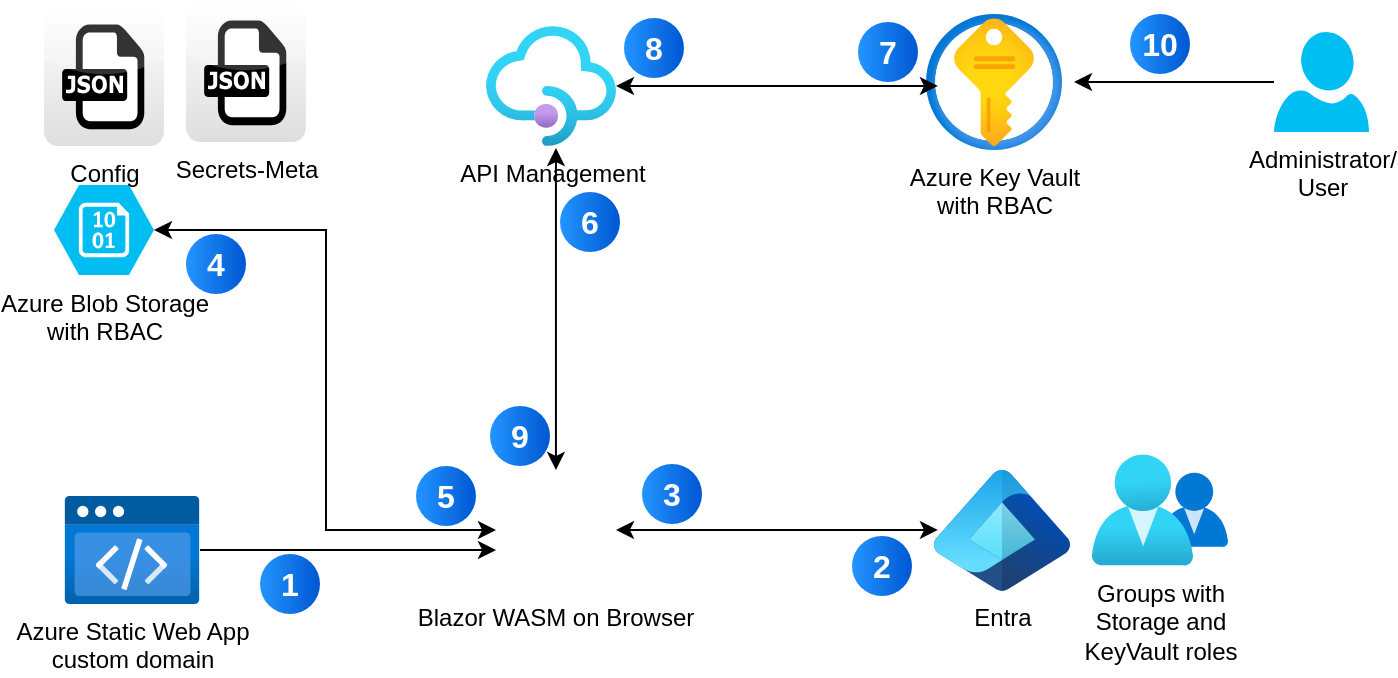 <mxfile version="24.7.17">
  <diagram name="Page-1" id="8FYAutA6dvifkf_SVjFv">
    <mxGraphModel dx="1434" dy="836" grid="1" gridSize="10" guides="1" tooltips="1" connect="1" arrows="1" fold="1" page="1" pageScale="1" pageWidth="850" pageHeight="1100" math="0" shadow="0">
      <root>
        <mxCell id="0" />
        <mxCell id="1" parent="0" />
        <mxCell id="Fu-2oEhzAXXxGS_MoggT-2" value="Azure Static Web App&lt;br&gt;custom domain" style="image;aspect=fixed;html=1;points=[];align=center;fontSize=12;image=img/lib/azure2/preview/Static_Apps.svg;" vertex="1" parent="1">
          <mxGeometry x="95" y="463" width="68" height="54" as="geometry" />
        </mxCell>
        <mxCell id="Fu-2oEhzAXXxGS_MoggT-3" value="Blazor WASM on Browser" style="shape=image;verticalLabelPosition=bottom;labelBackgroundColor=default;verticalAlign=top;aspect=fixed;imageAspect=0;image=https://www.htmlelements.com/blazor/images/blazor-logo.png;" vertex="1" parent="1">
          <mxGeometry x="311" y="450" width="60" height="60" as="geometry" />
        </mxCell>
        <mxCell id="Fu-2oEhzAXXxGS_MoggT-5" style="edgeStyle=orthogonalEdgeStyle;rounded=0;orthogonalLoop=1;jettySize=auto;html=1;entryX=-0.083;entryY=0.617;entryDx=0;entryDy=0;entryPerimeter=0;" edge="1" parent="1" source="Fu-2oEhzAXXxGS_MoggT-2">
          <mxGeometry relative="1" as="geometry">
            <mxPoint x="311.02" y="490.02" as="targetPoint" />
          </mxGeometry>
        </mxCell>
        <mxCell id="Fu-2oEhzAXXxGS_MoggT-6" value="Azure Blob Storage&lt;br&gt;with RBAC" style="verticalLabelPosition=bottom;html=1;verticalAlign=top;align=center;strokeColor=none;fillColor=#00BEF2;shape=mxgraph.azure.storage_blob;" vertex="1" parent="1">
          <mxGeometry x="90" y="307.5" width="50" height="45" as="geometry" />
        </mxCell>
        <mxCell id="Fu-2oEhzAXXxGS_MoggT-7" value="Entra" style="image;aspect=fixed;html=1;points=[];align=center;fontSize=12;image=img/lib/azure2/other/Entra_Identity.svg;" vertex="1" parent="1">
          <mxGeometry x="530" y="450" width="68" height="60.44" as="geometry" />
        </mxCell>
        <mxCell id="Fu-2oEhzAXXxGS_MoggT-8" style="edgeStyle=orthogonalEdgeStyle;rounded=0;orthogonalLoop=1;jettySize=auto;html=1;entryX=0.029;entryY=0.496;entryDx=0;entryDy=0;entryPerimeter=0;startArrow=classic;startFill=1;" edge="1" parent="1" source="Fu-2oEhzAXXxGS_MoggT-3" target="Fu-2oEhzAXXxGS_MoggT-7">
          <mxGeometry relative="1" as="geometry" />
        </mxCell>
        <mxCell id="Fu-2oEhzAXXxGS_MoggT-9" value="Azure Key Vault&lt;br&gt;with RBAC" style="image;aspect=fixed;html=1;points=[];align=center;fontSize=12;image=img/lib/azure2/security/Key_Vaults.svg;" vertex="1" parent="1">
          <mxGeometry x="526" y="222" width="68" height="68" as="geometry" />
        </mxCell>
        <mxCell id="Fu-2oEhzAXXxGS_MoggT-10" value="API Management" style="image;aspect=fixed;html=1;points=[];align=center;fontSize=12;image=img/lib/azure2/app_services/API_Management_Services.svg;" vertex="1" parent="1">
          <mxGeometry x="306" y="228" width="65" height="60" as="geometry" />
        </mxCell>
        <mxCell id="Fu-2oEhzAXXxGS_MoggT-11" style="edgeStyle=orthogonalEdgeStyle;rounded=0;orthogonalLoop=1;jettySize=auto;html=1;entryX=0.538;entryY=1.017;entryDx=0;entryDy=0;entryPerimeter=0;startArrow=classic;startFill=1;" edge="1" parent="1" source="Fu-2oEhzAXXxGS_MoggT-3" target="Fu-2oEhzAXXxGS_MoggT-10">
          <mxGeometry relative="1" as="geometry" />
        </mxCell>
        <mxCell id="Fu-2oEhzAXXxGS_MoggT-12" style="edgeStyle=orthogonalEdgeStyle;rounded=0;orthogonalLoop=1;jettySize=auto;html=1;entryX=0.088;entryY=0.529;entryDx=0;entryDy=0;entryPerimeter=0;startArrow=classic;startFill=1;" edge="1" parent="1" source="Fu-2oEhzAXXxGS_MoggT-10" target="Fu-2oEhzAXXxGS_MoggT-9">
          <mxGeometry relative="1" as="geometry" />
        </mxCell>
        <mxCell id="Fu-2oEhzAXXxGS_MoggT-16" value="Config" style="dashed=0;outlineConnect=0;html=1;align=center;labelPosition=center;verticalLabelPosition=bottom;verticalAlign=top;shape=mxgraph.webicons.json;gradientColor=#DFDEDE" vertex="1" parent="1">
          <mxGeometry x="85" y="218" width="60" height="70" as="geometry" />
        </mxCell>
        <mxCell id="Fu-2oEhzAXXxGS_MoggT-17" value="Secrets-Meta" style="dashed=0;outlineConnect=0;html=1;align=center;labelPosition=center;verticalLabelPosition=bottom;verticalAlign=top;shape=mxgraph.webicons.json;gradientColor=#DFDEDE" vertex="1" parent="1">
          <mxGeometry x="156" y="216" width="60" height="70" as="geometry" />
        </mxCell>
        <mxCell id="Fu-2oEhzAXXxGS_MoggT-19" style="edgeStyle=orthogonalEdgeStyle;rounded=0;orthogonalLoop=1;jettySize=auto;html=1;entryX=1;entryY=0.5;entryDx=0;entryDy=0;entryPerimeter=0;startArrow=classic;startFill=1;" edge="1" parent="1" source="Fu-2oEhzAXXxGS_MoggT-3" target="Fu-2oEhzAXXxGS_MoggT-6">
          <mxGeometry relative="1" as="geometry">
            <Array as="points">
              <mxPoint x="226" y="480" />
              <mxPoint x="226" y="330" />
            </Array>
          </mxGeometry>
        </mxCell>
        <mxCell id="Fu-2oEhzAXXxGS_MoggT-20" value="1" style="ellipse;whiteSpace=wrap;html=1;aspect=fixed;rotation=0;gradientColor=#0057D2;strokeColor=none;gradientDirection=east;fillColor=#2395FF;rounded=0;pointerEvents=0;fontFamily=Helvetica;fontSize=16;fontColor=#FFFFFF;spacingTop=4;spacingBottom=4;spacingLeft=4;spacingRight=4;points=[];fontStyle=1" vertex="1" parent="1">
          <mxGeometry x="193" y="492" width="30" height="30" as="geometry" />
        </mxCell>
        <mxCell id="Fu-2oEhzAXXxGS_MoggT-22" value="2" style="ellipse;whiteSpace=wrap;html=1;aspect=fixed;rotation=0;gradientColor=#0057D2;strokeColor=none;gradientDirection=east;fillColor=#2395FF;rounded=0;pointerEvents=0;fontFamily=Helvetica;fontSize=16;fontColor=#FFFFFF;spacingTop=4;spacingBottom=4;spacingLeft=4;spacingRight=4;points=[];fontStyle=1" vertex="1" parent="1">
          <mxGeometry x="489" y="483" width="30" height="30" as="geometry" />
        </mxCell>
        <mxCell id="Fu-2oEhzAXXxGS_MoggT-23" value="3" style="ellipse;whiteSpace=wrap;html=1;aspect=fixed;rotation=0;gradientColor=#0057D2;strokeColor=none;gradientDirection=east;fillColor=#2395FF;rounded=0;pointerEvents=0;fontFamily=Helvetica;fontSize=16;fontColor=#FFFFFF;spacingTop=4;spacingBottom=4;spacingLeft=4;spacingRight=4;points=[];fontStyle=1" vertex="1" parent="1">
          <mxGeometry x="384" y="447" width="30" height="30" as="geometry" />
        </mxCell>
        <mxCell id="Fu-2oEhzAXXxGS_MoggT-24" value="4" style="ellipse;whiteSpace=wrap;html=1;aspect=fixed;rotation=0;gradientColor=#0057D2;strokeColor=none;gradientDirection=east;fillColor=#2395FF;rounded=0;pointerEvents=0;fontFamily=Helvetica;fontSize=16;fontColor=#FFFFFF;spacingTop=4;spacingBottom=4;spacingLeft=4;spacingRight=4;points=[];fontStyle=1" vertex="1" parent="1">
          <mxGeometry x="156" y="332" width="30" height="30" as="geometry" />
        </mxCell>
        <mxCell id="Fu-2oEhzAXXxGS_MoggT-25" value="5" style="ellipse;whiteSpace=wrap;html=1;aspect=fixed;rotation=0;gradientColor=#0057D2;strokeColor=none;gradientDirection=east;fillColor=#2395FF;rounded=0;pointerEvents=0;fontFamily=Helvetica;fontSize=16;fontColor=#FFFFFF;spacingTop=4;spacingBottom=4;spacingLeft=4;spacingRight=4;points=[];fontStyle=1" vertex="1" parent="1">
          <mxGeometry x="271" y="448" width="30" height="30" as="geometry" />
        </mxCell>
        <mxCell id="Fu-2oEhzAXXxGS_MoggT-26" value="6" style="ellipse;whiteSpace=wrap;html=1;aspect=fixed;rotation=0;gradientColor=#0057D2;strokeColor=none;gradientDirection=east;fillColor=#2395FF;rounded=0;pointerEvents=0;fontFamily=Helvetica;fontSize=16;fontColor=#FFFFFF;spacingTop=4;spacingBottom=4;spacingLeft=4;spacingRight=4;points=[];fontStyle=1" vertex="1" parent="1">
          <mxGeometry x="343" y="311" width="30" height="30" as="geometry" />
        </mxCell>
        <mxCell id="Fu-2oEhzAXXxGS_MoggT-27" value="7" style="ellipse;whiteSpace=wrap;html=1;aspect=fixed;rotation=0;gradientColor=#0057D2;strokeColor=none;gradientDirection=east;fillColor=#2395FF;rounded=0;pointerEvents=0;fontFamily=Helvetica;fontSize=16;fontColor=#FFFFFF;spacingTop=4;spacingBottom=4;spacingLeft=4;spacingRight=4;points=[];fontStyle=1" vertex="1" parent="1">
          <mxGeometry x="492" y="226" width="30" height="30" as="geometry" />
        </mxCell>
        <mxCell id="Fu-2oEhzAXXxGS_MoggT-28" value="8" style="ellipse;whiteSpace=wrap;html=1;aspect=fixed;rotation=0;gradientColor=#0057D2;strokeColor=none;gradientDirection=east;fillColor=#2395FF;rounded=0;pointerEvents=0;fontFamily=Helvetica;fontSize=16;fontColor=#FFFFFF;spacingTop=4;spacingBottom=4;spacingLeft=4;spacingRight=4;points=[];fontStyle=1" vertex="1" parent="1">
          <mxGeometry x="375" y="224" width="30" height="30" as="geometry" />
        </mxCell>
        <mxCell id="Fu-2oEhzAXXxGS_MoggT-29" value="9" style="ellipse;whiteSpace=wrap;html=1;aspect=fixed;rotation=0;gradientColor=#0057D2;strokeColor=none;gradientDirection=east;fillColor=#2395FF;rounded=0;pointerEvents=0;fontFamily=Helvetica;fontSize=16;fontColor=#FFFFFF;spacingTop=4;spacingBottom=4;spacingLeft=4;spacingRight=4;points=[];fontStyle=1" vertex="1" parent="1">
          <mxGeometry x="308" y="418" width="30" height="30" as="geometry" />
        </mxCell>
        <mxCell id="Fu-2oEhzAXXxGS_MoggT-30" value="Groups with &lt;br&gt;Storage and &lt;br&gt;KeyVault roles" style="image;aspect=fixed;html=1;points=[];align=center;fontSize=12;image=img/lib/azure2/identity/Groups.svg;" vertex="1" parent="1">
          <mxGeometry x="609" y="442" width="68" height="56.0" as="geometry" />
        </mxCell>
        <mxCell id="Fu-2oEhzAXXxGS_MoggT-33" style="edgeStyle=orthogonalEdgeStyle;rounded=0;orthogonalLoop=1;jettySize=auto;html=1;" edge="1" parent="1" source="Fu-2oEhzAXXxGS_MoggT-32">
          <mxGeometry relative="1" as="geometry">
            <mxPoint x="600" y="256" as="targetPoint" />
          </mxGeometry>
        </mxCell>
        <mxCell id="Fu-2oEhzAXXxGS_MoggT-32" value="Administrator/&lt;br&gt;User" style="verticalLabelPosition=bottom;html=1;verticalAlign=top;align=center;strokeColor=none;fillColor=#00BEF2;shape=mxgraph.azure.user;" vertex="1" parent="1">
          <mxGeometry x="700" y="231" width="47.5" height="50" as="geometry" />
        </mxCell>
        <mxCell id="Fu-2oEhzAXXxGS_MoggT-36" value="10" style="ellipse;whiteSpace=wrap;html=1;aspect=fixed;rotation=0;gradientColor=#0057D2;strokeColor=none;gradientDirection=east;fillColor=#2395FF;rounded=0;pointerEvents=0;fontFamily=Helvetica;fontSize=16;fontColor=#FFFFFF;spacingTop=4;spacingBottom=4;spacingLeft=4;spacingRight=4;points=[];fontStyle=1" vertex="1" parent="1">
          <mxGeometry x="628" y="222" width="30" height="30" as="geometry" />
        </mxCell>
      </root>
    </mxGraphModel>
  </diagram>
</mxfile>
